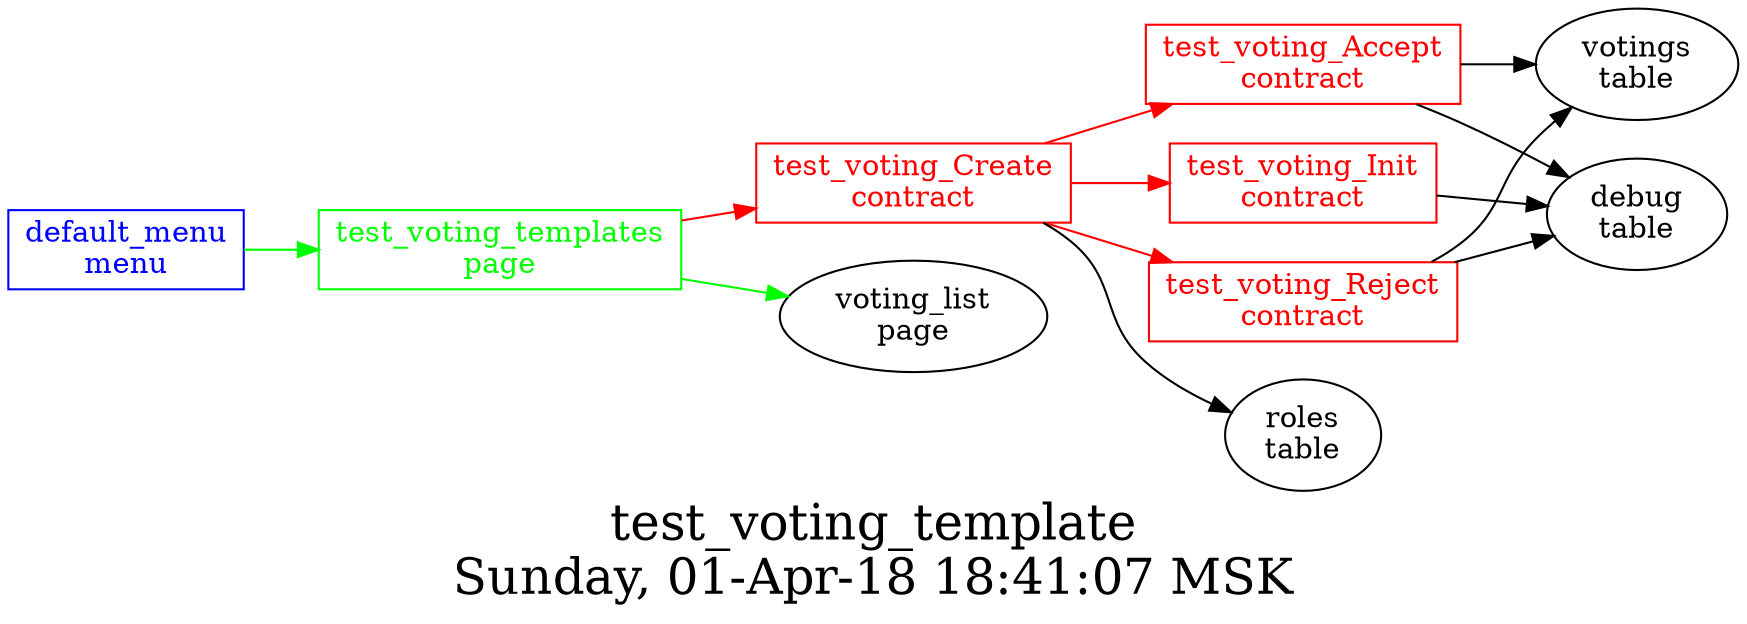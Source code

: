 digraph G {
graph [
  fontsize="24";
  label="test_voting_template\nSunday, 01-Apr-18 18:41:07 MSK";
  nojustify=true;
  ordering=out;
  rankdir=LR;
  size="30";
];
"default_menu\nmenu" -> "test_voting_templates\npage"  [ color=green ]
"default_menu\nmenu" [color=blue, fontcolor=blue, group=menus, shape=record];
"test_voting_templates\npage" -> "test_voting_Create\ncontract"  [ color=red ]
"test_voting_templates\npage" -> "voting_list\npage"  [ color=green ]
"test_voting_templates\npage" [color=green, fontcolor=green, group=pages, shape=record];
"test_voting_Accept\ncontract" -> "votings\ntable"  [ color="" ]
"test_voting_Accept\ncontract" -> "debug\ntable"  [ color="" ]
"test_voting_Accept\ncontract" [color=red, fontcolor=red, group=contracts, shape=record];
"test_voting_Create\ncontract" -> "test_voting_Accept\ncontract"  [ color=red ]
"test_voting_Create\ncontract" -> "test_voting_Init\ncontract"  [ color=red ]
"test_voting_Create\ncontract" -> "test_voting_Reject\ncontract"  [ color=red ]
"test_voting_Create\ncontract" -> "roles\ntable"  [ color="" ]
"test_voting_Create\ncontract" [color=red, fontcolor=red, group=contracts, shape=record];
"test_voting_Init\ncontract" -> "debug\ntable"  [ color="" ]
"test_voting_Init\ncontract" [color=red, fontcolor=red, group=contracts, shape=record];
"test_voting_Reject\ncontract" -> "votings\ntable"  [ color="" ]
"test_voting_Reject\ncontract" -> "debug\ntable"  [ color="" ]
"test_voting_Reject\ncontract" [color=red, fontcolor=red, group=contracts, shape=record];
"debug\ntable" [color="", fontcolor="", group=tables, shape=""];
}
